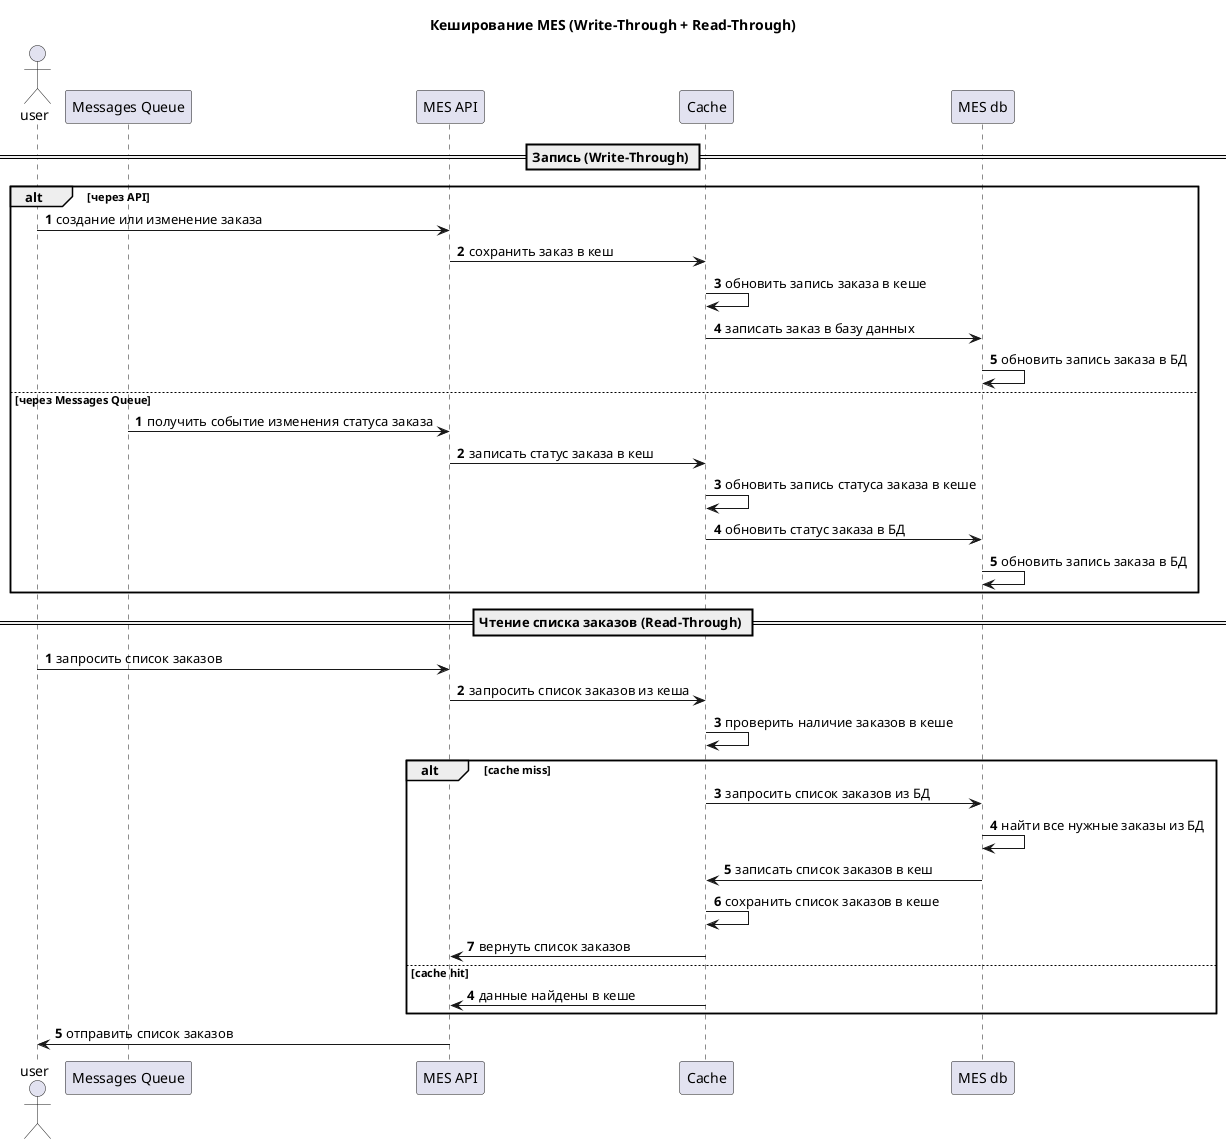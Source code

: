 @startuml
autonumber

title Кеширование MES (Write-Through + Read-Through)

actor user
participant "Messages Queue" as mq
participant "MES API" as mes_api
participant "Cache" as cache
participant "MES db" as mes_db

== Запись (Write-Through) ==
alt через API
  user -> mes_api: создание или изменение заказа
  mes_api -> cache: сохранить заказ в кеш
  cache -> cache: обновить запись заказа в кеше
  cache -> mes_db: записать заказ в базу данных
  mes_db -> mes_db: обновить запись заказа в БД

autonumber 1
else через Messages Queue
  mq -> mes_api: получить событие изменения статуса заказа
  mes_api -> cache: записать статус заказа в кеш
  cache -> cache: обновить запись статуса заказа в кеше
  cache -> mes_db: обновить статус заказа в БД
  mes_db -> mes_db: обновить запись заказа в БД
end

autonumber 1
== Чтение списка заказов (Read-Through) ==
user -> mes_api: запросить список заказов
mes_api -> cache: запросить список заказов из кеша
cache -> cache: проверить наличие заказов в кеше

autonumber 3
alt cache miss
  cache -> mes_db: запросить список заказов из БД
  mes_db -> mes_db: найти все нужные заказы из БД
  mes_db -> cache: записать список заказов в кеш
  cache -> cache: сохранить список заказов в кеше
  cache -> mes_api: вернуть список заказов

autonumber 4
else cache hit
  cache -> mes_api: данные найдены в кеше
end
mes_api -> user: отправить список заказов

@enduml